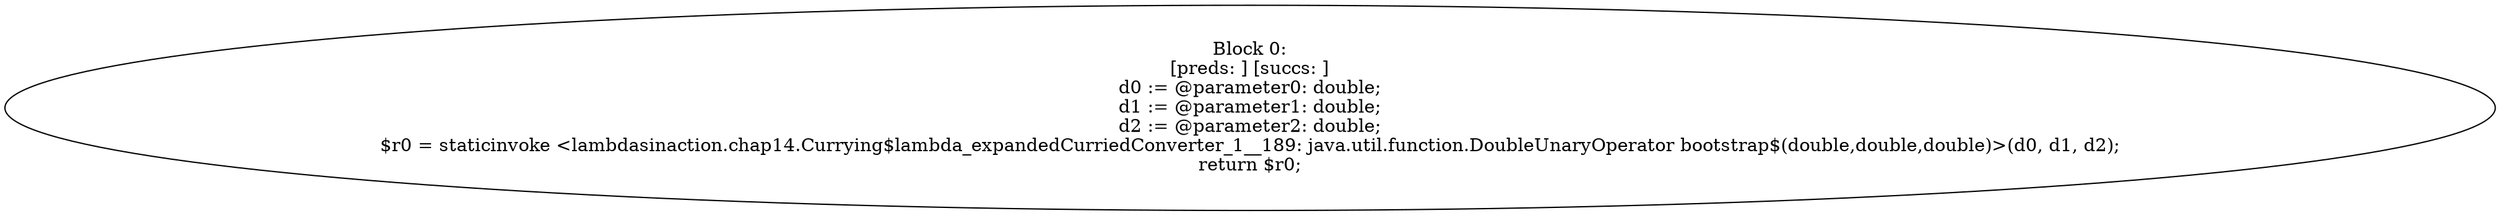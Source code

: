 digraph "unitGraph" {
    "Block 0:
[preds: ] [succs: ]
d0 := @parameter0: double;
d1 := @parameter1: double;
d2 := @parameter2: double;
$r0 = staticinvoke <lambdasinaction.chap14.Currying$lambda_expandedCurriedConverter_1__189: java.util.function.DoubleUnaryOperator bootstrap$(double,double,double)>(d0, d1, d2);
return $r0;
"
}
